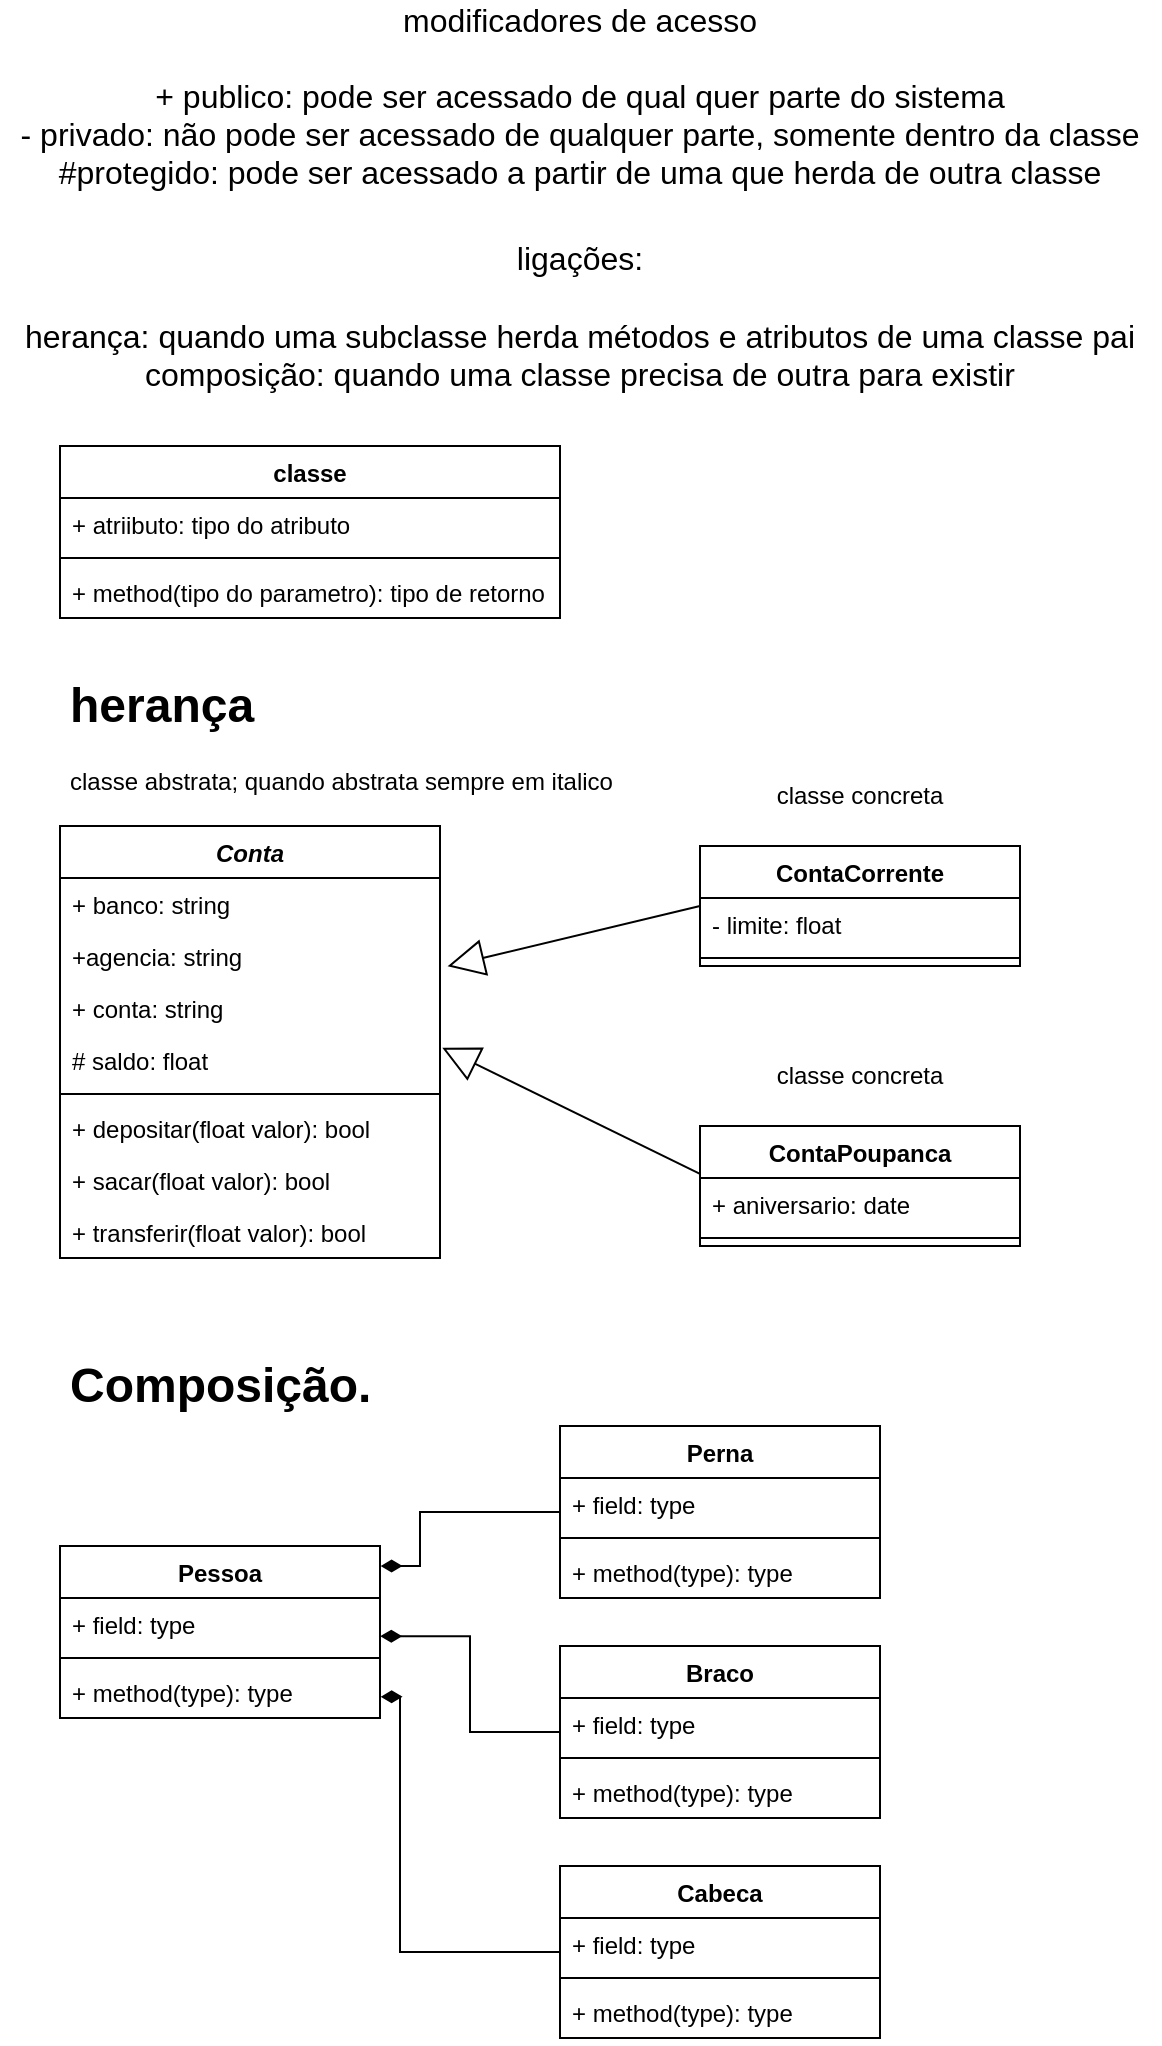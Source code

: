 <mxfile version="21.2.2" type="device" pages="2">
  <diagram name="Página-1" id="7IWgXJzcZUv8xLze5oBa">
    <mxGraphModel dx="724" dy="401" grid="1" gridSize="10" guides="1" tooltips="1" connect="1" arrows="1" fold="1" page="1" pageScale="1" pageWidth="827" pageHeight="1169" math="0" shadow="0">
      <root>
        <mxCell id="0" />
        <mxCell id="1" parent="0" />
        <mxCell id="SQJQqsO-hbB8BLQXlaJW-1" value="&lt;font style=&quot;vertical-align: inherit;&quot;&gt;&lt;font style=&quot;vertical-align: inherit;&quot;&gt;&lt;font style=&quot;vertical-align: inherit;&quot;&gt;&lt;font style=&quot;vertical-align: inherit;&quot;&gt;&lt;font style=&quot;vertical-align: inherit; font-size: 16px;&quot;&gt;&lt;font style=&quot;vertical-align: inherit; font-size: 16px;&quot;&gt;modificadores de acesso&lt;br&gt;&lt;br&gt;+ publico: pode ser acessado de qual quer parte do sistema&lt;br&gt;- privado: não pode ser acessado de qualquer parte, somente dentro da classe&lt;br&gt;#protegido: pode ser acessado a partir de uma que herda de outra classe&lt;br&gt;&lt;/font&gt;&lt;/font&gt;&lt;/font&gt;&lt;/font&gt;&lt;/font&gt;&lt;/font&gt;" style="text;html=1;strokeColor=none;fillColor=none;align=center;verticalAlign=middle;whiteSpace=wrap;rounded=0;" parent="1" vertex="1">
          <mxGeometry x="10" y="10" width="580" height="90" as="geometry" />
        </mxCell>
        <mxCell id="SQJQqsO-hbB8BLQXlaJW-4" value="&lt;font style=&quot;vertical-align: inherit;&quot;&gt;&lt;font style=&quot;vertical-align: inherit;&quot;&gt;&lt;font style=&quot;vertical-align: inherit;&quot;&gt;&lt;font style=&quot;vertical-align: inherit;&quot;&gt;&lt;font style=&quot;vertical-align: inherit; font-size: 16px;&quot;&gt;&lt;font style=&quot;vertical-align: inherit; font-size: 16px;&quot;&gt;&lt;font style=&quot;vertical-align: inherit;&quot;&gt;&lt;font style=&quot;vertical-align: inherit;&quot;&gt;ligações: &lt;/font&gt;&lt;/font&gt;&lt;br&gt;&lt;br&gt;&lt;font style=&quot;vertical-align: inherit;&quot;&gt;&lt;font style=&quot;vertical-align: inherit;&quot;&gt;herança: quando uma subclasse herda métodos e atributos de uma classe pai&lt;br&gt;&lt;/font&gt;&lt;/font&gt;&lt;font style=&quot;vertical-align: inherit;&quot;&gt;&lt;font style=&quot;vertical-align: inherit;&quot;&gt;composição: quando uma classe precisa de outra para existir&lt;/font&gt;&lt;/font&gt;&lt;br&gt;&lt;/font&gt;&lt;/font&gt;&lt;/font&gt;&lt;/font&gt;&lt;/font&gt;&lt;/font&gt;" style="text;html=1;strokeColor=none;fillColor=none;align=center;verticalAlign=middle;whiteSpace=wrap;rounded=0;" parent="1" vertex="1">
          <mxGeometry x="10" y="120" width="580" height="90" as="geometry" />
        </mxCell>
        <mxCell id="SQJQqsO-hbB8BLQXlaJW-5" value="classe" style="swimlane;fontStyle=1;align=center;verticalAlign=top;childLayout=stackLayout;horizontal=1;startSize=26;horizontalStack=0;resizeParent=1;resizeParentMax=0;resizeLast=0;collapsible=1;marginBottom=0;whiteSpace=wrap;html=1;" parent="1" vertex="1">
          <mxGeometry x="40" y="230" width="250" height="86" as="geometry" />
        </mxCell>
        <mxCell id="SQJQqsO-hbB8BLQXlaJW-6" value="+ atriibuto: tipo do atributo" style="text;strokeColor=none;fillColor=none;align=left;verticalAlign=top;spacingLeft=4;spacingRight=4;overflow=hidden;rotatable=0;points=[[0,0.5],[1,0.5]];portConstraint=eastwest;whiteSpace=wrap;html=1;" parent="SQJQqsO-hbB8BLQXlaJW-5" vertex="1">
          <mxGeometry y="26" width="250" height="26" as="geometry" />
        </mxCell>
        <mxCell id="SQJQqsO-hbB8BLQXlaJW-7" value="" style="line;strokeWidth=1;fillColor=none;align=left;verticalAlign=middle;spacingTop=-1;spacingLeft=3;spacingRight=3;rotatable=0;labelPosition=right;points=[];portConstraint=eastwest;strokeColor=inherit;" parent="SQJQqsO-hbB8BLQXlaJW-5" vertex="1">
          <mxGeometry y="52" width="250" height="8" as="geometry" />
        </mxCell>
        <mxCell id="SQJQqsO-hbB8BLQXlaJW-8" value="+ method(tipo do parametro): tipo de retorno" style="text;strokeColor=none;fillColor=none;align=left;verticalAlign=top;spacingLeft=4;spacingRight=4;overflow=hidden;rotatable=0;points=[[0,0.5],[1,0.5]];portConstraint=eastwest;whiteSpace=wrap;html=1;" parent="SQJQqsO-hbB8BLQXlaJW-5" vertex="1">
          <mxGeometry y="60" width="250" height="26" as="geometry" />
        </mxCell>
        <mxCell id="SQJQqsO-hbB8BLQXlaJW-9" value="&lt;h1&gt;herança&lt;/h1&gt;&lt;div&gt;classe abstrata; quando abstrata sempre em italico&lt;/div&gt;" style="text;html=1;strokeColor=none;fillColor=none;spacing=5;spacingTop=-20;whiteSpace=wrap;overflow=hidden;rounded=0;" parent="1" vertex="1">
          <mxGeometry x="40" y="340" width="280" height="70" as="geometry" />
        </mxCell>
        <mxCell id="SQJQqsO-hbB8BLQXlaJW-10" value="&lt;i&gt;Conta&lt;/i&gt;" style="swimlane;fontStyle=1;align=center;verticalAlign=top;childLayout=stackLayout;horizontal=1;startSize=26;horizontalStack=0;resizeParent=1;resizeParentMax=0;resizeLast=0;collapsible=1;marginBottom=0;whiteSpace=wrap;html=1;" parent="1" vertex="1">
          <mxGeometry x="40" y="420" width="190" height="216" as="geometry" />
        </mxCell>
        <mxCell id="SQJQqsO-hbB8BLQXlaJW-17" value="+ banco: string" style="text;strokeColor=none;fillColor=none;align=left;verticalAlign=top;spacingLeft=4;spacingRight=4;overflow=hidden;rotatable=0;points=[[0,0.5],[1,0.5]];portConstraint=eastwest;whiteSpace=wrap;html=1;" parent="SQJQqsO-hbB8BLQXlaJW-10" vertex="1">
          <mxGeometry y="26" width="190" height="26" as="geometry" />
        </mxCell>
        <mxCell id="SQJQqsO-hbB8BLQXlaJW-16" value="+agencia: string" style="text;strokeColor=none;fillColor=none;align=left;verticalAlign=top;spacingLeft=4;spacingRight=4;overflow=hidden;rotatable=0;points=[[0,0.5],[1,0.5]];portConstraint=eastwest;whiteSpace=wrap;html=1;" parent="SQJQqsO-hbB8BLQXlaJW-10" vertex="1">
          <mxGeometry y="52" width="190" height="26" as="geometry" />
        </mxCell>
        <mxCell id="SQJQqsO-hbB8BLQXlaJW-15" value="+ conta: string" style="text;strokeColor=none;fillColor=none;align=left;verticalAlign=top;spacingLeft=4;spacingRight=4;overflow=hidden;rotatable=0;points=[[0,0.5],[1,0.5]];portConstraint=eastwest;whiteSpace=wrap;html=1;" parent="SQJQqsO-hbB8BLQXlaJW-10" vertex="1">
          <mxGeometry y="78" width="190" height="26" as="geometry" />
        </mxCell>
        <mxCell id="SQJQqsO-hbB8BLQXlaJW-11" value="# saldo: float" style="text;strokeColor=none;fillColor=none;align=left;verticalAlign=top;spacingLeft=4;spacingRight=4;overflow=hidden;rotatable=0;points=[[0,0.5],[1,0.5]];portConstraint=eastwest;whiteSpace=wrap;html=1;" parent="SQJQqsO-hbB8BLQXlaJW-10" vertex="1">
          <mxGeometry y="104" width="190" height="26" as="geometry" />
        </mxCell>
        <mxCell id="SQJQqsO-hbB8BLQXlaJW-12" value="" style="line;strokeWidth=1;fillColor=none;align=left;verticalAlign=middle;spacingTop=-1;spacingLeft=3;spacingRight=3;rotatable=0;labelPosition=right;points=[];portConstraint=eastwest;strokeColor=inherit;" parent="SQJQqsO-hbB8BLQXlaJW-10" vertex="1">
          <mxGeometry y="130" width="190" height="8" as="geometry" />
        </mxCell>
        <mxCell id="SQJQqsO-hbB8BLQXlaJW-13" value="+ depositar(float valor): bool&amp;nbsp;" style="text;strokeColor=none;fillColor=none;align=left;verticalAlign=top;spacingLeft=4;spacingRight=4;overflow=hidden;rotatable=0;points=[[0,0.5],[1,0.5]];portConstraint=eastwest;whiteSpace=wrap;html=1;" parent="SQJQqsO-hbB8BLQXlaJW-10" vertex="1">
          <mxGeometry y="138" width="190" height="26" as="geometry" />
        </mxCell>
        <mxCell id="SQJQqsO-hbB8BLQXlaJW-21" value="+ sacar(float valor): bool" style="text;strokeColor=none;fillColor=none;align=left;verticalAlign=top;spacingLeft=4;spacingRight=4;overflow=hidden;rotatable=0;points=[[0,0.5],[1,0.5]];portConstraint=eastwest;whiteSpace=wrap;html=1;" parent="SQJQqsO-hbB8BLQXlaJW-10" vertex="1">
          <mxGeometry y="164" width="190" height="26" as="geometry" />
        </mxCell>
        <mxCell id="SQJQqsO-hbB8BLQXlaJW-20" value="+ transferir(float valor): bool" style="text;strokeColor=none;fillColor=none;align=left;verticalAlign=top;spacingLeft=4;spacingRight=4;overflow=hidden;rotatable=0;points=[[0,0.5],[1,0.5]];portConstraint=eastwest;whiteSpace=wrap;html=1;" parent="SQJQqsO-hbB8BLQXlaJW-10" vertex="1">
          <mxGeometry y="190" width="190" height="26" as="geometry" />
        </mxCell>
        <mxCell id="SQJQqsO-hbB8BLQXlaJW-22" value="ContaCorrente" style="swimlane;fontStyle=1;align=center;verticalAlign=top;childLayout=stackLayout;horizontal=1;startSize=26;horizontalStack=0;resizeParent=1;resizeParentMax=0;resizeLast=0;collapsible=1;marginBottom=0;whiteSpace=wrap;html=1;" parent="1" vertex="1">
          <mxGeometry x="360" y="430" width="160" height="60" as="geometry" />
        </mxCell>
        <mxCell id="SQJQqsO-hbB8BLQXlaJW-23" value="- limite: float" style="text;strokeColor=none;fillColor=none;align=left;verticalAlign=top;spacingLeft=4;spacingRight=4;overflow=hidden;rotatable=0;points=[[0,0.5],[1,0.5]];portConstraint=eastwest;whiteSpace=wrap;html=1;" parent="SQJQqsO-hbB8BLQXlaJW-22" vertex="1">
          <mxGeometry y="26" width="160" height="26" as="geometry" />
        </mxCell>
        <mxCell id="SQJQqsO-hbB8BLQXlaJW-24" value="" style="line;strokeWidth=1;fillColor=none;align=left;verticalAlign=middle;spacingTop=-1;spacingLeft=3;spacingRight=3;rotatable=0;labelPosition=right;points=[];portConstraint=eastwest;strokeColor=inherit;" parent="SQJQqsO-hbB8BLQXlaJW-22" vertex="1">
          <mxGeometry y="52" width="160" height="8" as="geometry" />
        </mxCell>
        <mxCell id="SQJQqsO-hbB8BLQXlaJW-26" value="ContaPoupanca" style="swimlane;fontStyle=1;align=center;verticalAlign=top;childLayout=stackLayout;horizontal=1;startSize=26;horizontalStack=0;resizeParent=1;resizeParentMax=0;resizeLast=0;collapsible=1;marginBottom=0;whiteSpace=wrap;html=1;" parent="1" vertex="1">
          <mxGeometry x="360" y="570" width="160" height="60" as="geometry" />
        </mxCell>
        <mxCell id="SQJQqsO-hbB8BLQXlaJW-27" value="+ aniversario: date" style="text;strokeColor=none;fillColor=none;align=left;verticalAlign=top;spacingLeft=4;spacingRight=4;overflow=hidden;rotatable=0;points=[[0,0.5],[1,0.5]];portConstraint=eastwest;whiteSpace=wrap;html=1;" parent="SQJQqsO-hbB8BLQXlaJW-26" vertex="1">
          <mxGeometry y="26" width="160" height="26" as="geometry" />
        </mxCell>
        <mxCell id="SQJQqsO-hbB8BLQXlaJW-28" value="" style="line;strokeWidth=1;fillColor=none;align=left;verticalAlign=middle;spacingTop=-1;spacingLeft=3;spacingRight=3;rotatable=0;labelPosition=right;points=[];portConstraint=eastwest;strokeColor=inherit;" parent="SQJQqsO-hbB8BLQXlaJW-26" vertex="1">
          <mxGeometry y="52" width="160" height="8" as="geometry" />
        </mxCell>
        <mxCell id="SQJQqsO-hbB8BLQXlaJW-32" value="classe concreta" style="text;html=1;strokeColor=none;fillColor=none;align=center;verticalAlign=middle;whiteSpace=wrap;rounded=0;" parent="1" vertex="1">
          <mxGeometry x="390" y="390" width="100" height="30" as="geometry" />
        </mxCell>
        <mxCell id="SQJQqsO-hbB8BLQXlaJW-33" value="classe concreta" style="text;html=1;strokeColor=none;fillColor=none;align=center;verticalAlign=middle;whiteSpace=wrap;rounded=0;" parent="1" vertex="1">
          <mxGeometry x="390" y="530" width="100" height="30" as="geometry" />
        </mxCell>
        <mxCell id="SQJQqsO-hbB8BLQXlaJW-35" value="" style="endArrow=block;endSize=16;endFill=0;html=1;rounded=0;exitX=0;exitY=0.154;exitDx=0;exitDy=0;exitPerimeter=0;entryX=1.02;entryY=0.699;entryDx=0;entryDy=0;entryPerimeter=0;" parent="1" source="SQJQqsO-hbB8BLQXlaJW-23" target="SQJQqsO-hbB8BLQXlaJW-16" edge="1">
          <mxGeometry width="160" relative="1" as="geometry">
            <mxPoint x="270" y="527.71" as="sourcePoint" />
            <mxPoint x="430" y="527.71" as="targetPoint" />
          </mxGeometry>
        </mxCell>
        <mxCell id="SQJQqsO-hbB8BLQXlaJW-36" value="" style="endArrow=block;endSize=16;endFill=0;html=1;rounded=0;exitX=0;exitY=-0.079;exitDx=0;exitDy=0;exitPerimeter=0;entryX=1.006;entryY=0.265;entryDx=0;entryDy=0;entryPerimeter=0;" parent="1" source="SQJQqsO-hbB8BLQXlaJW-27" target="SQJQqsO-hbB8BLQXlaJW-11" edge="1">
          <mxGeometry width="160" relative="1" as="geometry">
            <mxPoint x="370" y="470" as="sourcePoint" />
            <mxPoint x="244" y="500" as="targetPoint" />
            <Array as="points" />
          </mxGeometry>
        </mxCell>
        <mxCell id="WFanpRz9HaryFso1Z1z8-1" value="&lt;h1&gt;&lt;font style=&quot;vertical-align: inherit;&quot;&gt;&lt;font style=&quot;vertical-align: inherit;&quot;&gt;Composição&lt;/font&gt;&lt;/font&gt;&lt;font style=&quot;vertical-align: inherit;&quot;&gt;&lt;font style=&quot;vertical-align: inherit;&quot;&gt;.&lt;/font&gt;&lt;/font&gt;&lt;/h1&gt;" style="text;html=1;strokeColor=none;fillColor=none;spacing=5;spacingTop=-20;whiteSpace=wrap;overflow=hidden;rounded=0;" vertex="1" parent="1">
          <mxGeometry x="40" y="680" width="190" height="50" as="geometry" />
        </mxCell>
        <mxCell id="WFanpRz9HaryFso1Z1z8-2" value="&lt;font style=&quot;vertical-align: inherit;&quot;&gt;&lt;font style=&quot;vertical-align: inherit;&quot;&gt;Pessoa&lt;/font&gt;&lt;/font&gt;" style="swimlane;fontStyle=1;align=center;verticalAlign=top;childLayout=stackLayout;horizontal=1;startSize=26;horizontalStack=0;resizeParent=1;resizeParentMax=0;resizeLast=0;collapsible=1;marginBottom=0;whiteSpace=wrap;html=1;" vertex="1" parent="1">
          <mxGeometry x="40" y="780" width="160" height="86" as="geometry" />
        </mxCell>
        <mxCell id="WFanpRz9HaryFso1Z1z8-3" value="+ field: type" style="text;strokeColor=none;fillColor=none;align=left;verticalAlign=top;spacingLeft=4;spacingRight=4;overflow=hidden;rotatable=0;points=[[0,0.5],[1,0.5]];portConstraint=eastwest;whiteSpace=wrap;html=1;" vertex="1" parent="WFanpRz9HaryFso1Z1z8-2">
          <mxGeometry y="26" width="160" height="26" as="geometry" />
        </mxCell>
        <mxCell id="WFanpRz9HaryFso1Z1z8-4" value="" style="line;strokeWidth=1;fillColor=none;align=left;verticalAlign=middle;spacingTop=-1;spacingLeft=3;spacingRight=3;rotatable=0;labelPosition=right;points=[];portConstraint=eastwest;strokeColor=inherit;" vertex="1" parent="WFanpRz9HaryFso1Z1z8-2">
          <mxGeometry y="52" width="160" height="8" as="geometry" />
        </mxCell>
        <mxCell id="WFanpRz9HaryFso1Z1z8-5" value="+ method(type): type" style="text;strokeColor=none;fillColor=none;align=left;verticalAlign=top;spacingLeft=4;spacingRight=4;overflow=hidden;rotatable=0;points=[[0,0.5],[1,0.5]];portConstraint=eastwest;whiteSpace=wrap;html=1;" vertex="1" parent="WFanpRz9HaryFso1Z1z8-2">
          <mxGeometry y="60" width="160" height="26" as="geometry" />
        </mxCell>
        <mxCell id="WFanpRz9HaryFso1Z1z8-20" style="edgeStyle=orthogonalEdgeStyle;rounded=0;orthogonalLoop=1;jettySize=auto;html=1;endArrow=diamondThin;endFill=1;entryX=1.002;entryY=0.591;entryDx=0;entryDy=0;entryPerimeter=0;endSize=8;" edge="1" parent="1" source="WFanpRz9HaryFso1Z1z8-6" target="WFanpRz9HaryFso1Z1z8-5">
          <mxGeometry relative="1" as="geometry">
            <mxPoint x="180" y="870" as="targetPoint" />
            <Array as="points">
              <mxPoint x="210" y="983" />
              <mxPoint x="210" y="855" />
            </Array>
          </mxGeometry>
        </mxCell>
        <mxCell id="WFanpRz9HaryFso1Z1z8-6" value="&lt;font style=&quot;vertical-align: inherit;&quot;&gt;&lt;font style=&quot;vertical-align: inherit;&quot;&gt;&lt;font style=&quot;vertical-align: inherit;&quot;&gt;&lt;font style=&quot;vertical-align: inherit;&quot;&gt;Cabeca&lt;/font&gt;&lt;/font&gt;&lt;/font&gt;&lt;/font&gt;" style="swimlane;fontStyle=1;align=center;verticalAlign=top;childLayout=stackLayout;horizontal=1;startSize=26;horizontalStack=0;resizeParent=1;resizeParentMax=0;resizeLast=0;collapsible=1;marginBottom=0;whiteSpace=wrap;html=1;" vertex="1" parent="1">
          <mxGeometry x="290" y="940" width="160" height="86" as="geometry" />
        </mxCell>
        <mxCell id="WFanpRz9HaryFso1Z1z8-7" value="+ field: type" style="text;strokeColor=none;fillColor=none;align=left;verticalAlign=top;spacingLeft=4;spacingRight=4;overflow=hidden;rotatable=0;points=[[0,0.5],[1,0.5]];portConstraint=eastwest;whiteSpace=wrap;html=1;" vertex="1" parent="WFanpRz9HaryFso1Z1z8-6">
          <mxGeometry y="26" width="160" height="26" as="geometry" />
        </mxCell>
        <mxCell id="WFanpRz9HaryFso1Z1z8-8" value="" style="line;strokeWidth=1;fillColor=none;align=left;verticalAlign=middle;spacingTop=-1;spacingLeft=3;spacingRight=3;rotatable=0;labelPosition=right;points=[];portConstraint=eastwest;strokeColor=inherit;" vertex="1" parent="WFanpRz9HaryFso1Z1z8-6">
          <mxGeometry y="52" width="160" height="8" as="geometry" />
        </mxCell>
        <mxCell id="WFanpRz9HaryFso1Z1z8-9" value="+ method(type): type" style="text;strokeColor=none;fillColor=none;align=left;verticalAlign=top;spacingLeft=4;spacingRight=4;overflow=hidden;rotatable=0;points=[[0,0.5],[1,0.5]];portConstraint=eastwest;whiteSpace=wrap;html=1;" vertex="1" parent="WFanpRz9HaryFso1Z1z8-6">
          <mxGeometry y="60" width="160" height="26" as="geometry" />
        </mxCell>
        <mxCell id="WFanpRz9HaryFso1Z1z8-19" style="edgeStyle=orthogonalEdgeStyle;rounded=0;orthogonalLoop=1;jettySize=auto;html=1;endArrow=diamondThin;endFill=1;entryX=1.001;entryY=0.735;entryDx=0;entryDy=0;entryPerimeter=0;endSize=8;" edge="1" parent="1" source="WFanpRz9HaryFso1Z1z8-10" target="WFanpRz9HaryFso1Z1z8-3">
          <mxGeometry relative="1" as="geometry">
            <mxPoint x="210" y="820" as="targetPoint" />
          </mxGeometry>
        </mxCell>
        <mxCell id="WFanpRz9HaryFso1Z1z8-10" value="&lt;font style=&quot;vertical-align: inherit;&quot;&gt;&lt;font style=&quot;vertical-align: inherit;&quot;&gt;&lt;font style=&quot;vertical-align: inherit;&quot;&gt;&lt;font style=&quot;vertical-align: inherit;&quot;&gt;Braco&lt;/font&gt;&lt;/font&gt;&lt;/font&gt;&lt;/font&gt;" style="swimlane;fontStyle=1;align=center;verticalAlign=top;childLayout=stackLayout;horizontal=1;startSize=26;horizontalStack=0;resizeParent=1;resizeParentMax=0;resizeLast=0;collapsible=1;marginBottom=0;whiteSpace=wrap;html=1;" vertex="1" parent="1">
          <mxGeometry x="290" y="830" width="160" height="86" as="geometry" />
        </mxCell>
        <mxCell id="WFanpRz9HaryFso1Z1z8-11" value="+ field: type" style="text;strokeColor=none;fillColor=none;align=left;verticalAlign=top;spacingLeft=4;spacingRight=4;overflow=hidden;rotatable=0;points=[[0,0.5],[1,0.5]];portConstraint=eastwest;whiteSpace=wrap;html=1;" vertex="1" parent="WFanpRz9HaryFso1Z1z8-10">
          <mxGeometry y="26" width="160" height="26" as="geometry" />
        </mxCell>
        <mxCell id="WFanpRz9HaryFso1Z1z8-12" value="" style="line;strokeWidth=1;fillColor=none;align=left;verticalAlign=middle;spacingTop=-1;spacingLeft=3;spacingRight=3;rotatable=0;labelPosition=right;points=[];portConstraint=eastwest;strokeColor=inherit;" vertex="1" parent="WFanpRz9HaryFso1Z1z8-10">
          <mxGeometry y="52" width="160" height="8" as="geometry" />
        </mxCell>
        <mxCell id="WFanpRz9HaryFso1Z1z8-13" value="+ method(type): type" style="text;strokeColor=none;fillColor=none;align=left;verticalAlign=top;spacingLeft=4;spacingRight=4;overflow=hidden;rotatable=0;points=[[0,0.5],[1,0.5]];portConstraint=eastwest;whiteSpace=wrap;html=1;" vertex="1" parent="WFanpRz9HaryFso1Z1z8-10">
          <mxGeometry y="60" width="160" height="26" as="geometry" />
        </mxCell>
        <mxCell id="WFanpRz9HaryFso1Z1z8-18" style="edgeStyle=orthogonalEdgeStyle;rounded=0;orthogonalLoop=1;jettySize=auto;html=1;entryX=1.002;entryY=0.123;entryDx=0;entryDy=0;entryPerimeter=0;endArrow=diamondThin;endFill=1;endSize=8;" edge="1" parent="1" source="WFanpRz9HaryFso1Z1z8-14" target="WFanpRz9HaryFso1Z1z8-2">
          <mxGeometry relative="1" as="geometry">
            <Array as="points">
              <mxPoint x="220" y="763" />
              <mxPoint x="220" y="790" />
              <mxPoint x="200" y="790" />
            </Array>
          </mxGeometry>
        </mxCell>
        <mxCell id="WFanpRz9HaryFso1Z1z8-14" value="&lt;font style=&quot;vertical-align: inherit;&quot;&gt;&lt;font style=&quot;vertical-align: inherit;&quot;&gt;&lt;font style=&quot;vertical-align: inherit;&quot;&gt;&lt;font style=&quot;vertical-align: inherit;&quot;&gt;Perna&lt;/font&gt;&lt;/font&gt;&lt;/font&gt;&lt;/font&gt;" style="swimlane;fontStyle=1;align=center;verticalAlign=top;childLayout=stackLayout;horizontal=1;startSize=26;horizontalStack=0;resizeParent=1;resizeParentMax=0;resizeLast=0;collapsible=1;marginBottom=0;whiteSpace=wrap;html=1;" vertex="1" parent="1">
          <mxGeometry x="290" y="720" width="160" height="86" as="geometry" />
        </mxCell>
        <mxCell id="WFanpRz9HaryFso1Z1z8-15" value="+ field: type" style="text;strokeColor=none;fillColor=none;align=left;verticalAlign=top;spacingLeft=4;spacingRight=4;overflow=hidden;rotatable=0;points=[[0,0.5],[1,0.5]];portConstraint=eastwest;whiteSpace=wrap;html=1;" vertex="1" parent="WFanpRz9HaryFso1Z1z8-14">
          <mxGeometry y="26" width="160" height="26" as="geometry" />
        </mxCell>
        <mxCell id="WFanpRz9HaryFso1Z1z8-16" value="" style="line;strokeWidth=1;fillColor=none;align=left;verticalAlign=middle;spacingTop=-1;spacingLeft=3;spacingRight=3;rotatable=0;labelPosition=right;points=[];portConstraint=eastwest;strokeColor=inherit;" vertex="1" parent="WFanpRz9HaryFso1Z1z8-14">
          <mxGeometry y="52" width="160" height="8" as="geometry" />
        </mxCell>
        <mxCell id="WFanpRz9HaryFso1Z1z8-17" value="+ method(type): type" style="text;strokeColor=none;fillColor=none;align=left;verticalAlign=top;spacingLeft=4;spacingRight=4;overflow=hidden;rotatable=0;points=[[0,0.5],[1,0.5]];portConstraint=eastwest;whiteSpace=wrap;html=1;" vertex="1" parent="WFanpRz9HaryFso1Z1z8-14">
          <mxGeometry y="60" width="160" height="26" as="geometry" />
        </mxCell>
      </root>
    </mxGraphModel>
  </diagram>
  <diagram id="aKuvI1Uj5CgrXK9ajY_C" name="Página-2">
    <mxGraphModel dx="700" dy="1556" grid="1" gridSize="10" guides="1" tooltips="1" connect="1" arrows="1" fold="1" page="1" pageScale="1" pageWidth="827" pageHeight="1169" math="0" shadow="0">
      <root>
        <mxCell id="0" />
        <mxCell id="1" parent="0" />
        <mxCell id="FKo8SZdRh6EplDGlx7ZR-1" value="&lt;h1&gt;Agragação&lt;/h1&gt;" style="text;html=1;strokeColor=none;fillColor=none;spacing=5;spacingTop=-20;whiteSpace=wrap;overflow=hidden;rounded=0;" vertex="1" parent="1">
          <mxGeometry x="25" y="-1140" width="190" height="40" as="geometry" />
        </mxCell>
        <mxCell id="FKo8SZdRh6EplDGlx7ZR-2" value="Carro" style="swimlane;fontStyle=1;align=center;verticalAlign=top;childLayout=stackLayout;horizontal=1;startSize=26;horizontalStack=0;resizeParent=1;resizeParentMax=0;resizeLast=0;collapsible=1;marginBottom=0;whiteSpace=wrap;html=1;" vertex="1" parent="1">
          <mxGeometry x="40" y="-990" width="160" height="86" as="geometry" />
        </mxCell>
        <mxCell id="FKo8SZdRh6EplDGlx7ZR-3" value="+ field: type" style="text;strokeColor=none;fillColor=none;align=left;verticalAlign=top;spacingLeft=4;spacingRight=4;overflow=hidden;rotatable=0;points=[[0,0.5],[1,0.5]];portConstraint=eastwest;whiteSpace=wrap;html=1;" vertex="1" parent="FKo8SZdRh6EplDGlx7ZR-2">
          <mxGeometry y="26" width="160" height="26" as="geometry" />
        </mxCell>
        <mxCell id="FKo8SZdRh6EplDGlx7ZR-4" value="" style="line;strokeWidth=1;fillColor=none;align=left;verticalAlign=middle;spacingTop=-1;spacingLeft=3;spacingRight=3;rotatable=0;labelPosition=right;points=[];portConstraint=eastwest;strokeColor=inherit;" vertex="1" parent="FKo8SZdRh6EplDGlx7ZR-2">
          <mxGeometry y="52" width="160" height="8" as="geometry" />
        </mxCell>
        <mxCell id="FKo8SZdRh6EplDGlx7ZR-5" value="+ method(type): type" style="text;strokeColor=none;fillColor=none;align=left;verticalAlign=top;spacingLeft=4;spacingRight=4;overflow=hidden;rotatable=0;points=[[0,0.5],[1,0.5]];portConstraint=eastwest;whiteSpace=wrap;html=1;" vertex="1" parent="FKo8SZdRh6EplDGlx7ZR-2">
          <mxGeometry y="60" width="160" height="26" as="geometry" />
        </mxCell>
        <mxCell id="FKo8SZdRh6EplDGlx7ZR-6" value="Lataria" style="swimlane;fontStyle=1;align=center;verticalAlign=top;childLayout=stackLayout;horizontal=1;startSize=26;horizontalStack=0;resizeParent=1;resizeParentMax=0;resizeLast=0;collapsible=1;marginBottom=0;whiteSpace=wrap;html=1;" vertex="1" parent="1">
          <mxGeometry x="254" y="-1153" width="160" height="86" as="geometry" />
        </mxCell>
        <mxCell id="FKo8SZdRh6EplDGlx7ZR-7" value="+ field: type" style="text;strokeColor=none;fillColor=none;align=left;verticalAlign=top;spacingLeft=4;spacingRight=4;overflow=hidden;rotatable=0;points=[[0,0.5],[1,0.5]];portConstraint=eastwest;whiteSpace=wrap;html=1;" vertex="1" parent="FKo8SZdRh6EplDGlx7ZR-6">
          <mxGeometry y="26" width="160" height="26" as="geometry" />
        </mxCell>
        <mxCell id="FKo8SZdRh6EplDGlx7ZR-8" value="" style="line;strokeWidth=1;fillColor=none;align=left;verticalAlign=middle;spacingTop=-1;spacingLeft=3;spacingRight=3;rotatable=0;labelPosition=right;points=[];portConstraint=eastwest;strokeColor=inherit;" vertex="1" parent="FKo8SZdRh6EplDGlx7ZR-6">
          <mxGeometry y="52" width="160" height="8" as="geometry" />
        </mxCell>
        <mxCell id="FKo8SZdRh6EplDGlx7ZR-9" value="+ method(type): type" style="text;strokeColor=none;fillColor=none;align=left;verticalAlign=top;spacingLeft=4;spacingRight=4;overflow=hidden;rotatable=0;points=[[0,0.5],[1,0.5]];portConstraint=eastwest;whiteSpace=wrap;html=1;" vertex="1" parent="FKo8SZdRh6EplDGlx7ZR-6">
          <mxGeometry y="60" width="160" height="26" as="geometry" />
        </mxCell>
        <mxCell id="FKo8SZdRh6EplDGlx7ZR-23" style="edgeStyle=orthogonalEdgeStyle;rounded=0;orthogonalLoop=1;jettySize=auto;html=1;entryX=0.997;entryY=0.105;entryDx=0;entryDy=0;entryPerimeter=0;endArrow=diamondThin;endFill=0;" edge="1" parent="1" source="FKo8SZdRh6EplDGlx7ZR-10" target="FKo8SZdRh6EplDGlx7ZR-2">
          <mxGeometry relative="1" as="geometry">
            <Array as="points">
              <mxPoint x="227" y="-980" />
            </Array>
          </mxGeometry>
        </mxCell>
        <mxCell id="FKo8SZdRh6EplDGlx7ZR-10" value="Banco" style="swimlane;fontStyle=1;align=center;verticalAlign=top;childLayout=stackLayout;horizontal=1;startSize=26;horizontalStack=0;resizeParent=1;resizeParentMax=0;resizeLast=0;collapsible=1;marginBottom=0;whiteSpace=wrap;html=1;" vertex="1" parent="1">
          <mxGeometry x="254" y="-1050" width="160" height="86" as="geometry" />
        </mxCell>
        <mxCell id="FKo8SZdRh6EplDGlx7ZR-11" value="+ field: type" style="text;strokeColor=none;fillColor=none;align=left;verticalAlign=top;spacingLeft=4;spacingRight=4;overflow=hidden;rotatable=0;points=[[0,0.5],[1,0.5]];portConstraint=eastwest;whiteSpace=wrap;html=1;" vertex="1" parent="FKo8SZdRh6EplDGlx7ZR-10">
          <mxGeometry y="26" width="160" height="26" as="geometry" />
        </mxCell>
        <mxCell id="FKo8SZdRh6EplDGlx7ZR-12" value="" style="line;strokeWidth=1;fillColor=none;align=left;verticalAlign=middle;spacingTop=-1;spacingLeft=3;spacingRight=3;rotatable=0;labelPosition=right;points=[];portConstraint=eastwest;strokeColor=inherit;" vertex="1" parent="FKo8SZdRh6EplDGlx7ZR-10">
          <mxGeometry y="52" width="160" height="8" as="geometry" />
        </mxCell>
        <mxCell id="FKo8SZdRh6EplDGlx7ZR-13" value="+ method(type): type" style="text;strokeColor=none;fillColor=none;align=left;verticalAlign=top;spacingLeft=4;spacingRight=4;overflow=hidden;rotatable=0;points=[[0,0.5],[1,0.5]];portConstraint=eastwest;whiteSpace=wrap;html=1;" vertex="1" parent="FKo8SZdRh6EplDGlx7ZR-10">
          <mxGeometry y="60" width="160" height="26" as="geometry" />
        </mxCell>
        <mxCell id="FKo8SZdRh6EplDGlx7ZR-24" style="edgeStyle=orthogonalEdgeStyle;rounded=0;orthogonalLoop=1;jettySize=auto;html=1;entryX=1;entryY=0.5;entryDx=0;entryDy=0;endArrow=diamondThin;endFill=0;" edge="1" parent="1" source="FKo8SZdRh6EplDGlx7ZR-14" target="FKo8SZdRh6EplDGlx7ZR-3">
          <mxGeometry relative="1" as="geometry">
            <Array as="points">
              <mxPoint x="240" y="-907" />
              <mxPoint x="240" y="-951" />
            </Array>
          </mxGeometry>
        </mxCell>
        <mxCell id="FKo8SZdRh6EplDGlx7ZR-14" value="Roda" style="swimlane;fontStyle=1;align=center;verticalAlign=top;childLayout=stackLayout;horizontal=1;startSize=26;horizontalStack=0;resizeParent=1;resizeParentMax=0;resizeLast=0;collapsible=1;marginBottom=0;whiteSpace=wrap;html=1;" vertex="1" parent="1">
          <mxGeometry x="254" y="-950" width="160" height="86" as="geometry" />
        </mxCell>
        <mxCell id="FKo8SZdRh6EplDGlx7ZR-15" value="+ field: type" style="text;strokeColor=none;fillColor=none;align=left;verticalAlign=top;spacingLeft=4;spacingRight=4;overflow=hidden;rotatable=0;points=[[0,0.5],[1,0.5]];portConstraint=eastwest;whiteSpace=wrap;html=1;" vertex="1" parent="FKo8SZdRh6EplDGlx7ZR-14">
          <mxGeometry y="26" width="160" height="26" as="geometry" />
        </mxCell>
        <mxCell id="FKo8SZdRh6EplDGlx7ZR-16" value="" style="line;strokeWidth=1;fillColor=none;align=left;verticalAlign=middle;spacingTop=-1;spacingLeft=3;spacingRight=3;rotatable=0;labelPosition=right;points=[];portConstraint=eastwest;strokeColor=inherit;" vertex="1" parent="FKo8SZdRh6EplDGlx7ZR-14">
          <mxGeometry y="52" width="160" height="8" as="geometry" />
        </mxCell>
        <mxCell id="FKo8SZdRh6EplDGlx7ZR-17" value="+ method(type): type" style="text;strokeColor=none;fillColor=none;align=left;verticalAlign=top;spacingLeft=4;spacingRight=4;overflow=hidden;rotatable=0;points=[[0,0.5],[1,0.5]];portConstraint=eastwest;whiteSpace=wrap;html=1;" vertex="1" parent="FKo8SZdRh6EplDGlx7ZR-14">
          <mxGeometry y="60" width="160" height="26" as="geometry" />
        </mxCell>
        <mxCell id="FKo8SZdRh6EplDGlx7ZR-18" value="Motor" style="swimlane;fontStyle=1;align=center;verticalAlign=top;childLayout=stackLayout;horizontal=1;startSize=26;horizontalStack=0;resizeParent=1;resizeParentMax=0;resizeLast=0;collapsible=1;marginBottom=0;whiteSpace=wrap;html=1;" vertex="1" parent="1">
          <mxGeometry x="254" y="-840" width="160" height="86" as="geometry" />
        </mxCell>
        <mxCell id="FKo8SZdRh6EplDGlx7ZR-19" value="+ field: type" style="text;strokeColor=none;fillColor=none;align=left;verticalAlign=top;spacingLeft=4;spacingRight=4;overflow=hidden;rotatable=0;points=[[0,0.5],[1,0.5]];portConstraint=eastwest;whiteSpace=wrap;html=1;" vertex="1" parent="FKo8SZdRh6EplDGlx7ZR-18">
          <mxGeometry y="26" width="160" height="26" as="geometry" />
        </mxCell>
        <mxCell id="FKo8SZdRh6EplDGlx7ZR-20" value="" style="line;strokeWidth=1;fillColor=none;align=left;verticalAlign=middle;spacingTop=-1;spacingLeft=3;spacingRight=3;rotatable=0;labelPosition=right;points=[];portConstraint=eastwest;strokeColor=inherit;" vertex="1" parent="FKo8SZdRh6EplDGlx7ZR-18">
          <mxGeometry y="52" width="160" height="8" as="geometry" />
        </mxCell>
        <mxCell id="FKo8SZdRh6EplDGlx7ZR-21" value="+ method(type): type" style="text;strokeColor=none;fillColor=none;align=left;verticalAlign=top;spacingLeft=4;spacingRight=4;overflow=hidden;rotatable=0;points=[[0,0.5],[1,0.5]];portConstraint=eastwest;whiteSpace=wrap;html=1;" vertex="1" parent="FKo8SZdRh6EplDGlx7ZR-18">
          <mxGeometry y="60" width="160" height="26" as="geometry" />
        </mxCell>
        <mxCell id="FKo8SZdRh6EplDGlx7ZR-22" style="edgeStyle=orthogonalEdgeStyle;rounded=0;orthogonalLoop=1;jettySize=auto;html=1;entryX=0.909;entryY=0.025;entryDx=0;entryDy=0;entryPerimeter=0;endArrow=diamondThin;endFill=0;" edge="1" parent="1" source="FKo8SZdRh6EplDGlx7ZR-7" target="FKo8SZdRh6EplDGlx7ZR-2">
          <mxGeometry relative="1" as="geometry" />
        </mxCell>
        <mxCell id="FKo8SZdRh6EplDGlx7ZR-26" style="edgeStyle=orthogonalEdgeStyle;rounded=0;orthogonalLoop=1;jettySize=auto;html=1;entryX=1;entryY=0.5;entryDx=0;entryDy=0;endArrow=diamondThin;endFill=0;" edge="1" parent="1" source="FKo8SZdRh6EplDGlx7ZR-19" target="FKo8SZdRh6EplDGlx7ZR-5">
          <mxGeometry relative="1" as="geometry" />
        </mxCell>
        <mxCell id="FKo8SZdRh6EplDGlx7ZR-27" value="&lt;h1&gt;Associação Simples&lt;/h1&gt;" style="text;html=1;strokeColor=none;fillColor=none;spacing=5;spacingTop=-20;whiteSpace=wrap;overflow=hidden;rounded=0;" vertex="1" parent="1">
          <mxGeometry x="40" y="-690" width="260" height="50" as="geometry" />
        </mxCell>
        <mxCell id="FKo8SZdRh6EplDGlx7ZR-28" value="Pessoa" style="swimlane;fontStyle=1;align=center;verticalAlign=top;childLayout=stackLayout;horizontal=1;startSize=26;horizontalStack=0;resizeParent=1;resizeParentMax=0;resizeLast=0;collapsible=1;marginBottom=0;whiteSpace=wrap;html=1;" vertex="1" parent="1">
          <mxGeometry x="40" y="-627" width="160" height="86" as="geometry" />
        </mxCell>
        <mxCell id="FKo8SZdRh6EplDGlx7ZR-29" value="+ field: type" style="text;strokeColor=none;fillColor=none;align=left;verticalAlign=top;spacingLeft=4;spacingRight=4;overflow=hidden;rotatable=0;points=[[0,0.5],[1,0.5]];portConstraint=eastwest;whiteSpace=wrap;html=1;" vertex="1" parent="FKo8SZdRh6EplDGlx7ZR-28">
          <mxGeometry y="26" width="160" height="26" as="geometry" />
        </mxCell>
        <mxCell id="FKo8SZdRh6EplDGlx7ZR-30" value="" style="line;strokeWidth=1;fillColor=none;align=left;verticalAlign=middle;spacingTop=-1;spacingLeft=3;spacingRight=3;rotatable=0;labelPosition=right;points=[];portConstraint=eastwest;strokeColor=inherit;" vertex="1" parent="FKo8SZdRh6EplDGlx7ZR-28">
          <mxGeometry y="52" width="160" height="8" as="geometry" />
        </mxCell>
        <mxCell id="FKo8SZdRh6EplDGlx7ZR-31" value="+ method(type): type" style="text;strokeColor=none;fillColor=none;align=left;verticalAlign=top;spacingLeft=4;spacingRight=4;overflow=hidden;rotatable=0;points=[[0,0.5],[1,0.5]];portConstraint=eastwest;whiteSpace=wrap;html=1;" vertex="1" parent="FKo8SZdRh6EplDGlx7ZR-28">
          <mxGeometry y="60" width="160" height="26" as="geometry" />
        </mxCell>
        <mxCell id="FKo8SZdRh6EplDGlx7ZR-32" value="Empresa" style="swimlane;fontStyle=1;align=center;verticalAlign=top;childLayout=stackLayout;horizontal=1;startSize=26;horizontalStack=0;resizeParent=1;resizeParentMax=0;resizeLast=0;collapsible=1;marginBottom=0;whiteSpace=wrap;html=1;" vertex="1" parent="1">
          <mxGeometry x="270" y="-627" width="160" height="86" as="geometry" />
        </mxCell>
        <mxCell id="FKo8SZdRh6EplDGlx7ZR-33" value="+ field: type" style="text;strokeColor=none;fillColor=none;align=left;verticalAlign=top;spacingLeft=4;spacingRight=4;overflow=hidden;rotatable=0;points=[[0,0.5],[1,0.5]];portConstraint=eastwest;whiteSpace=wrap;html=1;" vertex="1" parent="FKo8SZdRh6EplDGlx7ZR-32">
          <mxGeometry y="26" width="160" height="26" as="geometry" />
        </mxCell>
        <mxCell id="FKo8SZdRh6EplDGlx7ZR-34" value="" style="line;strokeWidth=1;fillColor=none;align=left;verticalAlign=middle;spacingTop=-1;spacingLeft=3;spacingRight=3;rotatable=0;labelPosition=right;points=[];portConstraint=eastwest;strokeColor=inherit;" vertex="1" parent="FKo8SZdRh6EplDGlx7ZR-32">
          <mxGeometry y="52" width="160" height="8" as="geometry" />
        </mxCell>
        <mxCell id="FKo8SZdRh6EplDGlx7ZR-35" value="+ method(type): type" style="text;strokeColor=none;fillColor=none;align=left;verticalAlign=top;spacingLeft=4;spacingRight=4;overflow=hidden;rotatable=0;points=[[0,0.5],[1,0.5]];portConstraint=eastwest;whiteSpace=wrap;html=1;" vertex="1" parent="FKo8SZdRh6EplDGlx7ZR-32">
          <mxGeometry y="60" width="160" height="26" as="geometry" />
        </mxCell>
        <mxCell id="FKo8SZdRh6EplDGlx7ZR-36" value="Gato" style="swimlane;fontStyle=1;align=center;verticalAlign=top;childLayout=stackLayout;horizontal=1;startSize=26;horizontalStack=0;resizeParent=1;resizeParentMax=0;resizeLast=0;collapsible=1;marginBottom=0;whiteSpace=wrap;html=1;" vertex="1" parent="1">
          <mxGeometry x="40" y="-510" width="160" height="86" as="geometry" />
        </mxCell>
        <mxCell id="FKo8SZdRh6EplDGlx7ZR-37" value="+ field: type" style="text;strokeColor=none;fillColor=none;align=left;verticalAlign=top;spacingLeft=4;spacingRight=4;overflow=hidden;rotatable=0;points=[[0,0.5],[1,0.5]];portConstraint=eastwest;whiteSpace=wrap;html=1;" vertex="1" parent="FKo8SZdRh6EplDGlx7ZR-36">
          <mxGeometry y="26" width="160" height="26" as="geometry" />
        </mxCell>
        <mxCell id="FKo8SZdRh6EplDGlx7ZR-38" value="" style="line;strokeWidth=1;fillColor=none;align=left;verticalAlign=middle;spacingTop=-1;spacingLeft=3;spacingRight=3;rotatable=0;labelPosition=right;points=[];portConstraint=eastwest;strokeColor=inherit;" vertex="1" parent="FKo8SZdRh6EplDGlx7ZR-36">
          <mxGeometry y="52" width="160" height="8" as="geometry" />
        </mxCell>
        <mxCell id="FKo8SZdRh6EplDGlx7ZR-39" value="+ method(type): type" style="text;strokeColor=none;fillColor=none;align=left;verticalAlign=top;spacingLeft=4;spacingRight=4;overflow=hidden;rotatable=0;points=[[0,0.5],[1,0.5]];portConstraint=eastwest;whiteSpace=wrap;html=1;" vertex="1" parent="FKo8SZdRh6EplDGlx7ZR-36">
          <mxGeometry y="60" width="160" height="26" as="geometry" />
        </mxCell>
        <mxCell id="FKo8SZdRh6EplDGlx7ZR-40" value="Rato" style="swimlane;fontStyle=1;align=center;verticalAlign=top;childLayout=stackLayout;horizontal=1;startSize=26;horizontalStack=0;resizeParent=1;resizeParentMax=0;resizeLast=0;collapsible=1;marginBottom=0;whiteSpace=wrap;html=1;" vertex="1" parent="1">
          <mxGeometry x="270" y="-510" width="160" height="86" as="geometry" />
        </mxCell>
        <mxCell id="FKo8SZdRh6EplDGlx7ZR-41" value="+ field: type" style="text;strokeColor=none;fillColor=none;align=left;verticalAlign=top;spacingLeft=4;spacingRight=4;overflow=hidden;rotatable=0;points=[[0,0.5],[1,0.5]];portConstraint=eastwest;whiteSpace=wrap;html=1;" vertex="1" parent="FKo8SZdRh6EplDGlx7ZR-40">
          <mxGeometry y="26" width="160" height="26" as="geometry" />
        </mxCell>
        <mxCell id="FKo8SZdRh6EplDGlx7ZR-42" value="" style="line;strokeWidth=1;fillColor=none;align=left;verticalAlign=middle;spacingTop=-1;spacingLeft=3;spacingRight=3;rotatable=0;labelPosition=right;points=[];portConstraint=eastwest;strokeColor=inherit;" vertex="1" parent="FKo8SZdRh6EplDGlx7ZR-40">
          <mxGeometry y="52" width="160" height="8" as="geometry" />
        </mxCell>
        <mxCell id="FKo8SZdRh6EplDGlx7ZR-43" value="+ method(type): type" style="text;strokeColor=none;fillColor=none;align=left;verticalAlign=top;spacingLeft=4;spacingRight=4;overflow=hidden;rotatable=0;points=[[0,0.5],[1,0.5]];portConstraint=eastwest;whiteSpace=wrap;html=1;" vertex="1" parent="FKo8SZdRh6EplDGlx7ZR-40">
          <mxGeometry y="60" width="160" height="26" as="geometry" />
        </mxCell>
        <mxCell id="FKo8SZdRh6EplDGlx7ZR-44" style="edgeStyle=orthogonalEdgeStyle;rounded=0;orthogonalLoop=1;jettySize=auto;html=1;entryX=0;entryY=0.5;entryDx=0;entryDy=0;endArrow=none;endFill=0;" edge="1" parent="1" source="FKo8SZdRh6EplDGlx7ZR-29" target="FKo8SZdRh6EplDGlx7ZR-33">
          <mxGeometry relative="1" as="geometry" />
        </mxCell>
        <mxCell id="FKo8SZdRh6EplDGlx7ZR-45" style="edgeStyle=orthogonalEdgeStyle;rounded=0;orthogonalLoop=1;jettySize=auto;html=1;entryX=0;entryY=0.5;entryDx=0;entryDy=0;endArrow=none;endFill=0;exitX=1;exitY=0.5;exitDx=0;exitDy=0;" edge="1" parent="1" source="FKo8SZdRh6EplDGlx7ZR-37" target="FKo8SZdRh6EplDGlx7ZR-41">
          <mxGeometry relative="1" as="geometry">
            <mxPoint x="210" y="-578" as="sourcePoint" />
            <mxPoint x="280" y="-578" as="targetPoint" />
          </mxGeometry>
        </mxCell>
        <mxCell id="FKo8SZdRh6EplDGlx7ZR-46" value="&lt;h1&gt;Multiplicidade&lt;/h1&gt;&lt;p&gt;&lt;br&gt;&lt;/p&gt;" style="text;html=1;strokeColor=none;fillColor=none;spacing=5;spacingTop=-20;whiteSpace=wrap;overflow=hidden;rounded=0;" vertex="1" parent="1">
          <mxGeometry x="40" y="-380" width="190" height="120" as="geometry" />
        </mxCell>
        <mxCell id="FKo8SZdRh6EplDGlx7ZR-47" value="Pessoa" style="swimlane;fontStyle=1;align=center;verticalAlign=top;childLayout=stackLayout;horizontal=1;startSize=26;horizontalStack=0;resizeParent=1;resizeParentMax=0;resizeLast=0;collapsible=1;marginBottom=0;whiteSpace=wrap;html=1;" vertex="1" parent="1">
          <mxGeometry x="40" y="-300" width="160" height="86" as="geometry" />
        </mxCell>
        <mxCell id="FKo8SZdRh6EplDGlx7ZR-48" value="+ field: type" style="text;strokeColor=none;fillColor=none;align=left;verticalAlign=top;spacingLeft=4;spacingRight=4;overflow=hidden;rotatable=0;points=[[0,0.5],[1,0.5]];portConstraint=eastwest;whiteSpace=wrap;html=1;" vertex="1" parent="FKo8SZdRh6EplDGlx7ZR-47">
          <mxGeometry y="26" width="160" height="26" as="geometry" />
        </mxCell>
        <mxCell id="FKo8SZdRh6EplDGlx7ZR-49" value="" style="line;strokeWidth=1;fillColor=none;align=left;verticalAlign=middle;spacingTop=-1;spacingLeft=3;spacingRight=3;rotatable=0;labelPosition=right;points=[];portConstraint=eastwest;strokeColor=inherit;" vertex="1" parent="FKo8SZdRh6EplDGlx7ZR-47">
          <mxGeometry y="52" width="160" height="8" as="geometry" />
        </mxCell>
        <mxCell id="FKo8SZdRh6EplDGlx7ZR-50" value="+ method(type): type" style="text;strokeColor=none;fillColor=none;align=left;verticalAlign=top;spacingLeft=4;spacingRight=4;overflow=hidden;rotatable=0;points=[[0,0.5],[1,0.5]];portConstraint=eastwest;whiteSpace=wrap;html=1;" vertex="1" parent="FKo8SZdRh6EplDGlx7ZR-47">
          <mxGeometry y="60" width="160" height="26" as="geometry" />
        </mxCell>
        <mxCell id="FKo8SZdRh6EplDGlx7ZR-51" value="CPF" style="swimlane;fontStyle=1;align=center;verticalAlign=top;childLayout=stackLayout;horizontal=1;startSize=26;horizontalStack=0;resizeParent=1;resizeParentMax=0;resizeLast=0;collapsible=1;marginBottom=0;whiteSpace=wrap;html=1;" vertex="1" parent="1">
          <mxGeometry x="270" y="-300" width="160" height="86" as="geometry" />
        </mxCell>
        <mxCell id="FKo8SZdRh6EplDGlx7ZR-52" value="+ field: type" style="text;strokeColor=none;fillColor=none;align=left;verticalAlign=top;spacingLeft=4;spacingRight=4;overflow=hidden;rotatable=0;points=[[0,0.5],[1,0.5]];portConstraint=eastwest;whiteSpace=wrap;html=1;" vertex="1" parent="FKo8SZdRh6EplDGlx7ZR-51">
          <mxGeometry y="26" width="160" height="26" as="geometry" />
        </mxCell>
        <mxCell id="FKo8SZdRh6EplDGlx7ZR-53" value="" style="line;strokeWidth=1;fillColor=none;align=left;verticalAlign=middle;spacingTop=-1;spacingLeft=3;spacingRight=3;rotatable=0;labelPosition=right;points=[];portConstraint=eastwest;strokeColor=inherit;" vertex="1" parent="FKo8SZdRh6EplDGlx7ZR-51">
          <mxGeometry y="52" width="160" height="8" as="geometry" />
        </mxCell>
        <mxCell id="FKo8SZdRh6EplDGlx7ZR-54" value="+ method(type): type" style="text;strokeColor=none;fillColor=none;align=left;verticalAlign=top;spacingLeft=4;spacingRight=4;overflow=hidden;rotatable=0;points=[[0,0.5],[1,0.5]];portConstraint=eastwest;whiteSpace=wrap;html=1;" vertex="1" parent="FKo8SZdRh6EplDGlx7ZR-51">
          <mxGeometry y="60" width="160" height="26" as="geometry" />
        </mxCell>
        <mxCell id="FKo8SZdRh6EplDGlx7ZR-55" style="edgeStyle=orthogonalEdgeStyle;rounded=0;orthogonalLoop=1;jettySize=auto;html=1;entryX=0;entryY=0.5;entryDx=0;entryDy=0;endArrow=none;endFill=0;" edge="1" parent="1" source="FKo8SZdRh6EplDGlx7ZR-48" target="FKo8SZdRh6EplDGlx7ZR-52">
          <mxGeometry relative="1" as="geometry" />
        </mxCell>
        <mxCell id="FKo8SZdRh6EplDGlx7ZR-56" value="1" style="text;html=1;strokeColor=none;fillColor=none;align=center;verticalAlign=middle;whiteSpace=wrap;rounded=0;" vertex="1" parent="1">
          <mxGeometry x="180" y="-290" width="60" height="30" as="geometry" />
        </mxCell>
        <mxCell id="FKo8SZdRh6EplDGlx7ZR-57" value="0..1" style="text;html=1;strokeColor=none;fillColor=none;align=center;verticalAlign=middle;whiteSpace=wrap;rounded=0;" vertex="1" parent="1">
          <mxGeometry x="220" y="-290" width="60" height="30" as="geometry" />
        </mxCell>
        <mxCell id="FKo8SZdRh6EplDGlx7ZR-58" value="Pessoa" style="swimlane;fontStyle=1;align=center;verticalAlign=top;childLayout=stackLayout;horizontal=1;startSize=26;horizontalStack=0;resizeParent=1;resizeParentMax=0;resizeLast=0;collapsible=1;marginBottom=0;whiteSpace=wrap;html=1;" vertex="1" parent="1">
          <mxGeometry x="40" y="-190" width="160" height="86" as="geometry" />
        </mxCell>
        <mxCell id="FKo8SZdRh6EplDGlx7ZR-59" value="+ field: type" style="text;strokeColor=none;fillColor=none;align=left;verticalAlign=top;spacingLeft=4;spacingRight=4;overflow=hidden;rotatable=0;points=[[0,0.5],[1,0.5]];portConstraint=eastwest;whiteSpace=wrap;html=1;" vertex="1" parent="FKo8SZdRh6EplDGlx7ZR-58">
          <mxGeometry y="26" width="160" height="26" as="geometry" />
        </mxCell>
        <mxCell id="FKo8SZdRh6EplDGlx7ZR-60" value="" style="line;strokeWidth=1;fillColor=none;align=left;verticalAlign=middle;spacingTop=-1;spacingLeft=3;spacingRight=3;rotatable=0;labelPosition=right;points=[];portConstraint=eastwest;strokeColor=inherit;" vertex="1" parent="FKo8SZdRh6EplDGlx7ZR-58">
          <mxGeometry y="52" width="160" height="8" as="geometry" />
        </mxCell>
        <mxCell id="FKo8SZdRh6EplDGlx7ZR-61" value="+ method(type): type" style="text;strokeColor=none;fillColor=none;align=left;verticalAlign=top;spacingLeft=4;spacingRight=4;overflow=hidden;rotatable=0;points=[[0,0.5],[1,0.5]];portConstraint=eastwest;whiteSpace=wrap;html=1;" vertex="1" parent="FKo8SZdRh6EplDGlx7ZR-58">
          <mxGeometry y="60" width="160" height="26" as="geometry" />
        </mxCell>
        <mxCell id="FKo8SZdRh6EplDGlx7ZR-62" value="CPF" style="swimlane;fontStyle=1;align=center;verticalAlign=top;childLayout=stackLayout;horizontal=1;startSize=26;horizontalStack=0;resizeParent=1;resizeParentMax=0;resizeLast=0;collapsible=1;marginBottom=0;whiteSpace=wrap;html=1;" vertex="1" parent="1">
          <mxGeometry x="270" y="-190" width="160" height="86" as="geometry" />
        </mxCell>
        <mxCell id="FKo8SZdRh6EplDGlx7ZR-63" value="+ field: type" style="text;strokeColor=none;fillColor=none;align=left;verticalAlign=top;spacingLeft=4;spacingRight=4;overflow=hidden;rotatable=0;points=[[0,0.5],[1,0.5]];portConstraint=eastwest;whiteSpace=wrap;html=1;" vertex="1" parent="FKo8SZdRh6EplDGlx7ZR-62">
          <mxGeometry y="26" width="160" height="26" as="geometry" />
        </mxCell>
        <mxCell id="FKo8SZdRh6EplDGlx7ZR-64" value="" style="line;strokeWidth=1;fillColor=none;align=left;verticalAlign=middle;spacingTop=-1;spacingLeft=3;spacingRight=3;rotatable=0;labelPosition=right;points=[];portConstraint=eastwest;strokeColor=inherit;" vertex="1" parent="FKo8SZdRh6EplDGlx7ZR-62">
          <mxGeometry y="52" width="160" height="8" as="geometry" />
        </mxCell>
        <mxCell id="FKo8SZdRh6EplDGlx7ZR-65" value="+ method(type): type" style="text;strokeColor=none;fillColor=none;align=left;verticalAlign=top;spacingLeft=4;spacingRight=4;overflow=hidden;rotatable=0;points=[[0,0.5],[1,0.5]];portConstraint=eastwest;whiteSpace=wrap;html=1;" vertex="1" parent="FKo8SZdRh6EplDGlx7ZR-62">
          <mxGeometry y="60" width="160" height="26" as="geometry" />
        </mxCell>
        <mxCell id="FKo8SZdRh6EplDGlx7ZR-66" style="edgeStyle=orthogonalEdgeStyle;rounded=0;orthogonalLoop=1;jettySize=auto;html=1;entryX=0;entryY=0.5;entryDx=0;entryDy=0;endArrow=none;endFill=0;" edge="1" parent="1" source="FKo8SZdRh6EplDGlx7ZR-59" target="FKo8SZdRh6EplDGlx7ZR-63">
          <mxGeometry relative="1" as="geometry" />
        </mxCell>
        <mxCell id="FKo8SZdRh6EplDGlx7ZR-67" value="0..*" style="text;html=1;strokeColor=none;fillColor=none;align=center;verticalAlign=middle;whiteSpace=wrap;rounded=0;" vertex="1" parent="1">
          <mxGeometry x="230" y="-180" width="60" height="30" as="geometry" />
        </mxCell>
        <mxCell id="FKo8SZdRh6EplDGlx7ZR-68" value="1" style="text;html=1;strokeColor=none;fillColor=none;align=center;verticalAlign=middle;whiteSpace=wrap;rounded=0;" vertex="1" parent="1">
          <mxGeometry x="180" y="-180" width="60" height="30" as="geometry" />
        </mxCell>
      </root>
    </mxGraphModel>
  </diagram>
</mxfile>
